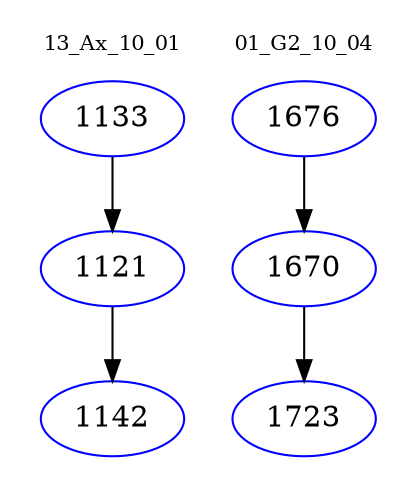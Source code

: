 digraph{
subgraph cluster_0 {
color = white
label = "13_Ax_10_01";
fontsize=10;
T0_1133 [label="1133", color="blue"]
T0_1133 -> T0_1121 [color="black"]
T0_1121 [label="1121", color="blue"]
T0_1121 -> T0_1142 [color="black"]
T0_1142 [label="1142", color="blue"]
}
subgraph cluster_1 {
color = white
label = "01_G2_10_04";
fontsize=10;
T1_1676 [label="1676", color="blue"]
T1_1676 -> T1_1670 [color="black"]
T1_1670 [label="1670", color="blue"]
T1_1670 -> T1_1723 [color="black"]
T1_1723 [label="1723", color="blue"]
}
}
